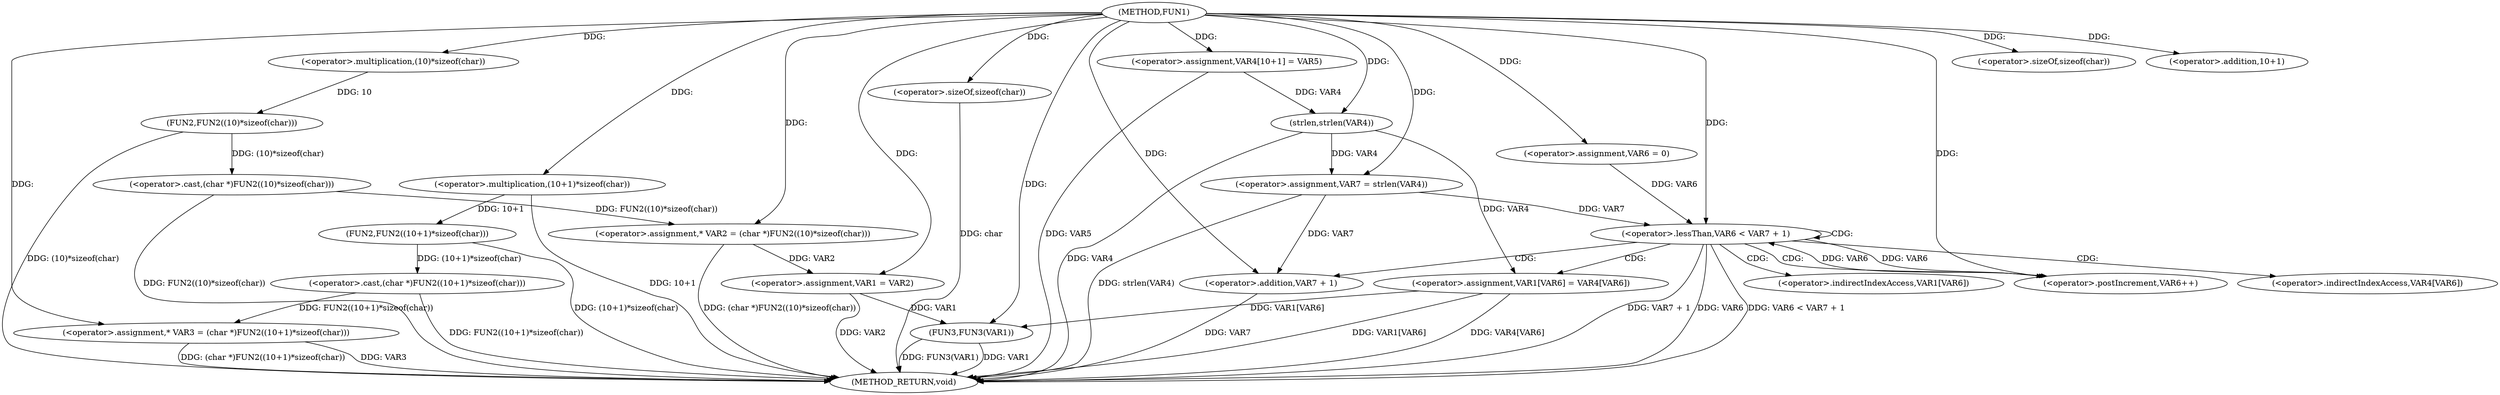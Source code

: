 digraph FUN1 {  
"1000100" [label = "(METHOD,FUN1)" ]
"1000160" [label = "(METHOD_RETURN,void)" ]
"1000104" [label = "(<operator>.assignment,* VAR2 = (char *)FUN2((10)*sizeof(char)))" ]
"1000106" [label = "(<operator>.cast,(char *)FUN2((10)*sizeof(char)))" ]
"1000108" [label = "(FUN2,FUN2((10)*sizeof(char)))" ]
"1000109" [label = "(<operator>.multiplication,(10)*sizeof(char))" ]
"1000111" [label = "(<operator>.sizeOf,sizeof(char))" ]
"1000114" [label = "(<operator>.assignment,* VAR3 = (char *)FUN2((10+1)*sizeof(char)))" ]
"1000116" [label = "(<operator>.cast,(char *)FUN2((10+1)*sizeof(char)))" ]
"1000118" [label = "(FUN2,FUN2((10+1)*sizeof(char)))" ]
"1000119" [label = "(<operator>.multiplication,(10+1)*sizeof(char))" ]
"1000120" [label = "(<operator>.addition,10+1)" ]
"1000123" [label = "(<operator>.sizeOf,sizeof(char))" ]
"1000125" [label = "(<operator>.assignment,VAR1 = VAR2)" ]
"1000130" [label = "(<operator>.assignment,VAR4[10+1] = VAR5)" ]
"1000135" [label = "(<operator>.assignment,VAR7 = strlen(VAR4))" ]
"1000137" [label = "(strlen,strlen(VAR4))" ]
"1000140" [label = "(<operator>.assignment,VAR6 = 0)" ]
"1000143" [label = "(<operator>.lessThan,VAR6 < VAR7 + 1)" ]
"1000145" [label = "(<operator>.addition,VAR7 + 1)" ]
"1000148" [label = "(<operator>.postIncrement,VAR6++)" ]
"1000151" [label = "(<operator>.assignment,VAR1[VAR6] = VAR4[VAR6])" ]
"1000158" [label = "(FUN3,FUN3(VAR1))" ]
"1000152" [label = "(<operator>.indirectIndexAccess,VAR1[VAR6])" ]
"1000155" [label = "(<operator>.indirectIndexAccess,VAR4[VAR6])" ]
  "1000158" -> "1000160"  [ label = "DDG: VAR1"] 
  "1000106" -> "1000160"  [ label = "DDG: FUN2((10)*sizeof(char))"] 
  "1000114" -> "1000160"  [ label = "DDG: VAR3"] 
  "1000125" -> "1000160"  [ label = "DDG: VAR2"] 
  "1000116" -> "1000160"  [ label = "DDG: FUN2((10+1)*sizeof(char))"] 
  "1000137" -> "1000160"  [ label = "DDG: VAR4"] 
  "1000118" -> "1000160"  [ label = "DDG: (10+1)*sizeof(char)"] 
  "1000145" -> "1000160"  [ label = "DDG: VAR7"] 
  "1000114" -> "1000160"  [ label = "DDG: (char *)FUN2((10+1)*sizeof(char))"] 
  "1000123" -> "1000160"  [ label = "DDG: char"] 
  "1000130" -> "1000160"  [ label = "DDG: VAR5"] 
  "1000151" -> "1000160"  [ label = "DDG: VAR1[VAR6]"] 
  "1000151" -> "1000160"  [ label = "DDG: VAR4[VAR6]"] 
  "1000158" -> "1000160"  [ label = "DDG: FUN3(VAR1)"] 
  "1000143" -> "1000160"  [ label = "DDG: VAR6"] 
  "1000119" -> "1000160"  [ label = "DDG: 10+1"] 
  "1000143" -> "1000160"  [ label = "DDG: VAR6 < VAR7 + 1"] 
  "1000143" -> "1000160"  [ label = "DDG: VAR7 + 1"] 
  "1000135" -> "1000160"  [ label = "DDG: strlen(VAR4)"] 
  "1000104" -> "1000160"  [ label = "DDG: (char *)FUN2((10)*sizeof(char))"] 
  "1000108" -> "1000160"  [ label = "DDG: (10)*sizeof(char)"] 
  "1000106" -> "1000104"  [ label = "DDG: FUN2((10)*sizeof(char))"] 
  "1000100" -> "1000104"  [ label = "DDG: "] 
  "1000108" -> "1000106"  [ label = "DDG: (10)*sizeof(char)"] 
  "1000109" -> "1000108"  [ label = "DDG: 10"] 
  "1000100" -> "1000109"  [ label = "DDG: "] 
  "1000100" -> "1000111"  [ label = "DDG: "] 
  "1000116" -> "1000114"  [ label = "DDG: FUN2((10+1)*sizeof(char))"] 
  "1000100" -> "1000114"  [ label = "DDG: "] 
  "1000118" -> "1000116"  [ label = "DDG: (10+1)*sizeof(char)"] 
  "1000119" -> "1000118"  [ label = "DDG: 10+1"] 
  "1000100" -> "1000119"  [ label = "DDG: "] 
  "1000100" -> "1000120"  [ label = "DDG: "] 
  "1000100" -> "1000123"  [ label = "DDG: "] 
  "1000104" -> "1000125"  [ label = "DDG: VAR2"] 
  "1000100" -> "1000125"  [ label = "DDG: "] 
  "1000100" -> "1000130"  [ label = "DDG: "] 
  "1000137" -> "1000135"  [ label = "DDG: VAR4"] 
  "1000100" -> "1000135"  [ label = "DDG: "] 
  "1000130" -> "1000137"  [ label = "DDG: VAR4"] 
  "1000100" -> "1000137"  [ label = "DDG: "] 
  "1000100" -> "1000140"  [ label = "DDG: "] 
  "1000140" -> "1000143"  [ label = "DDG: VAR6"] 
  "1000148" -> "1000143"  [ label = "DDG: VAR6"] 
  "1000100" -> "1000143"  [ label = "DDG: "] 
  "1000135" -> "1000143"  [ label = "DDG: VAR7"] 
  "1000135" -> "1000145"  [ label = "DDG: VAR7"] 
  "1000100" -> "1000145"  [ label = "DDG: "] 
  "1000143" -> "1000148"  [ label = "DDG: VAR6"] 
  "1000100" -> "1000148"  [ label = "DDG: "] 
  "1000137" -> "1000151"  [ label = "DDG: VAR4"] 
  "1000125" -> "1000158"  [ label = "DDG: VAR1"] 
  "1000151" -> "1000158"  [ label = "DDG: VAR1[VAR6]"] 
  "1000100" -> "1000158"  [ label = "DDG: "] 
  "1000143" -> "1000155"  [ label = "CDG: "] 
  "1000143" -> "1000151"  [ label = "CDG: "] 
  "1000143" -> "1000145"  [ label = "CDG: "] 
  "1000143" -> "1000152"  [ label = "CDG: "] 
  "1000143" -> "1000148"  [ label = "CDG: "] 
  "1000143" -> "1000143"  [ label = "CDG: "] 
}
